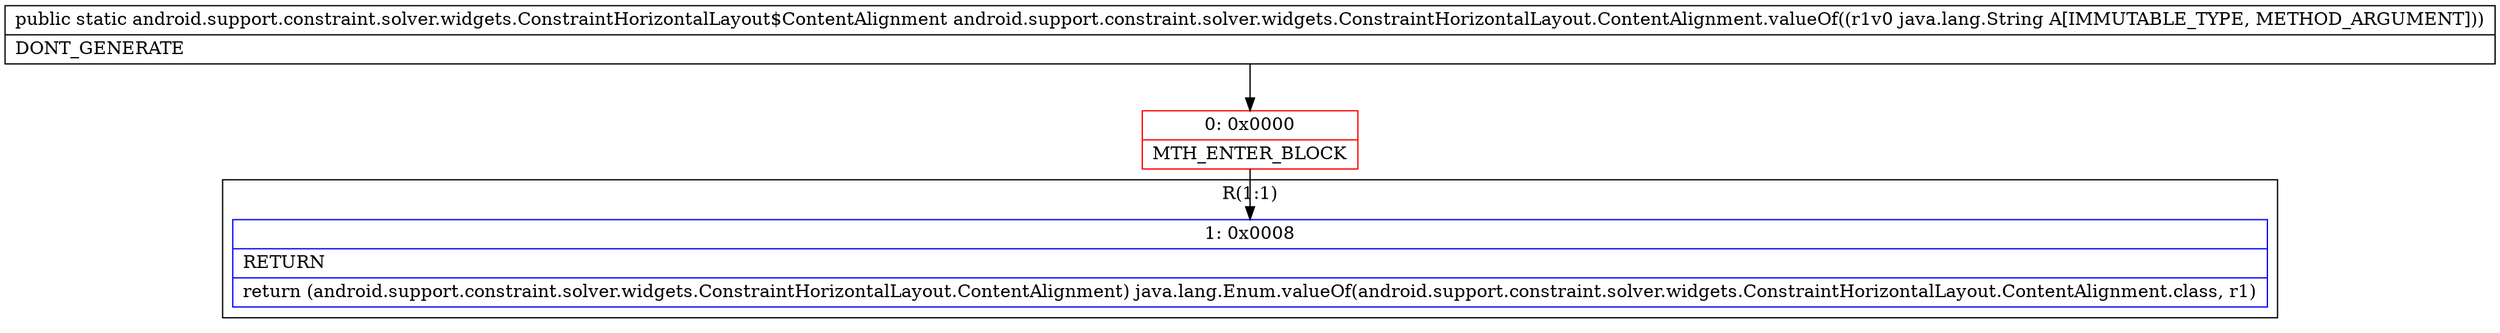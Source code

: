 digraph "CFG forandroid.support.constraint.solver.widgets.ConstraintHorizontalLayout.ContentAlignment.valueOf(Ljava\/lang\/String;)Landroid\/support\/constraint\/solver\/widgets\/ConstraintHorizontalLayout$ContentAlignment;" {
subgraph cluster_Region_1802527770 {
label = "R(1:1)";
node [shape=record,color=blue];
Node_1 [shape=record,label="{1\:\ 0x0008|RETURN\l|return (android.support.constraint.solver.widgets.ConstraintHorizontalLayout.ContentAlignment) java.lang.Enum.valueOf(android.support.constraint.solver.widgets.ConstraintHorizontalLayout.ContentAlignment.class, r1)\l}"];
}
Node_0 [shape=record,color=red,label="{0\:\ 0x0000|MTH_ENTER_BLOCK\l}"];
MethodNode[shape=record,label="{public static android.support.constraint.solver.widgets.ConstraintHorizontalLayout$ContentAlignment android.support.constraint.solver.widgets.ConstraintHorizontalLayout.ContentAlignment.valueOf((r1v0 java.lang.String A[IMMUTABLE_TYPE, METHOD_ARGUMENT]))  | DONT_GENERATE\l}"];
MethodNode -> Node_0;
Node_0 -> Node_1;
}

